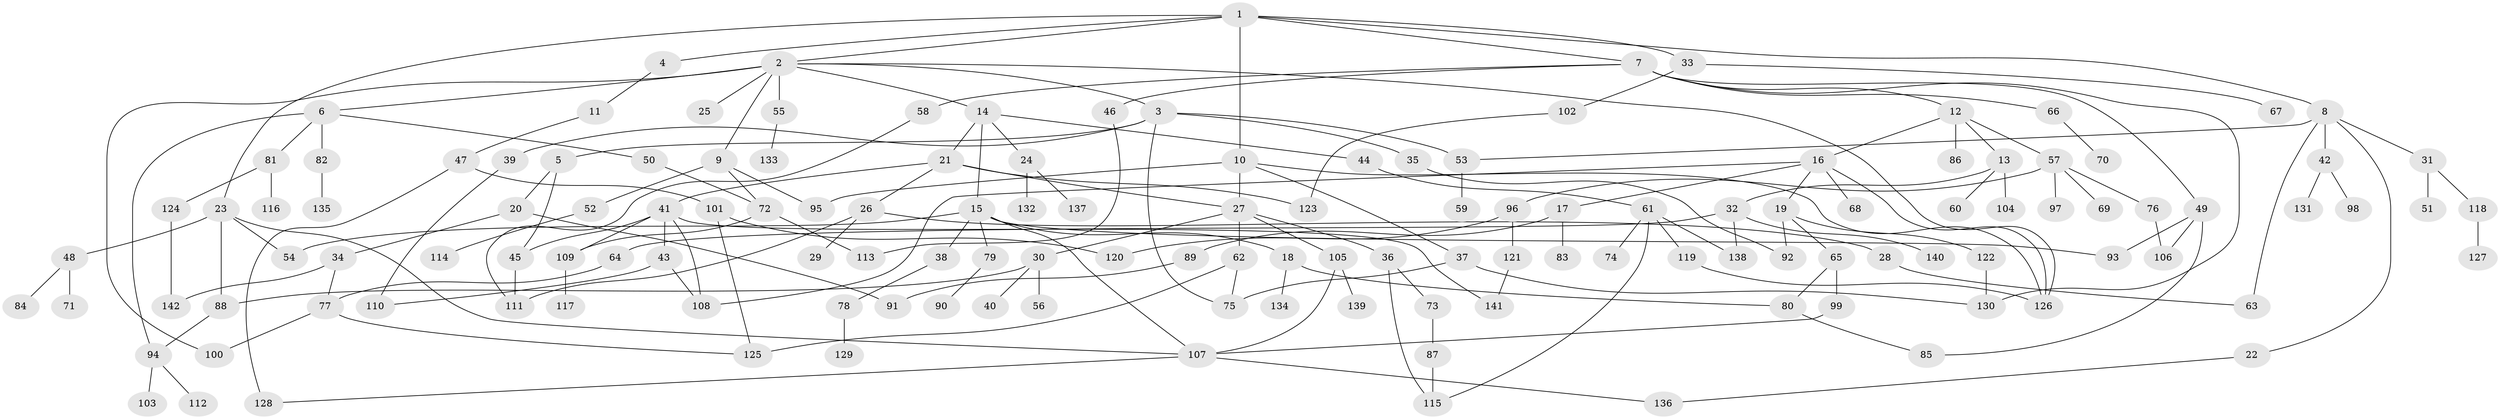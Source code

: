 // Generated by graph-tools (version 1.1) at 2025/00/03/09/25 03:00:57]
// undirected, 142 vertices, 186 edges
graph export_dot {
graph [start="1"]
  node [color=gray90,style=filled];
  1;
  2;
  3;
  4;
  5;
  6;
  7;
  8;
  9;
  10;
  11;
  12;
  13;
  14;
  15;
  16;
  17;
  18;
  19;
  20;
  21;
  22;
  23;
  24;
  25;
  26;
  27;
  28;
  29;
  30;
  31;
  32;
  33;
  34;
  35;
  36;
  37;
  38;
  39;
  40;
  41;
  42;
  43;
  44;
  45;
  46;
  47;
  48;
  49;
  50;
  51;
  52;
  53;
  54;
  55;
  56;
  57;
  58;
  59;
  60;
  61;
  62;
  63;
  64;
  65;
  66;
  67;
  68;
  69;
  70;
  71;
  72;
  73;
  74;
  75;
  76;
  77;
  78;
  79;
  80;
  81;
  82;
  83;
  84;
  85;
  86;
  87;
  88;
  89;
  90;
  91;
  92;
  93;
  94;
  95;
  96;
  97;
  98;
  99;
  100;
  101;
  102;
  103;
  104;
  105;
  106;
  107;
  108;
  109;
  110;
  111;
  112;
  113;
  114;
  115;
  116;
  117;
  118;
  119;
  120;
  121;
  122;
  123;
  124;
  125;
  126;
  127;
  128;
  129;
  130;
  131;
  132;
  133;
  134;
  135;
  136;
  137;
  138;
  139;
  140;
  141;
  142;
  1 -- 2;
  1 -- 4;
  1 -- 7;
  1 -- 8;
  1 -- 10;
  1 -- 23;
  1 -- 33;
  2 -- 3;
  2 -- 6;
  2 -- 9;
  2 -- 14;
  2 -- 25;
  2 -- 55;
  2 -- 100;
  2 -- 126;
  3 -- 5;
  3 -- 35;
  3 -- 39;
  3 -- 53;
  3 -- 75;
  4 -- 11;
  5 -- 20;
  5 -- 45;
  6 -- 50;
  6 -- 81;
  6 -- 82;
  6 -- 94;
  7 -- 12;
  7 -- 46;
  7 -- 49;
  7 -- 58;
  7 -- 66;
  7 -- 130;
  8 -- 22;
  8 -- 31;
  8 -- 42;
  8 -- 63;
  8 -- 53;
  9 -- 52;
  9 -- 72;
  9 -- 95;
  10 -- 27;
  10 -- 37;
  10 -- 95;
  10 -- 126;
  11 -- 47;
  12 -- 13;
  12 -- 16;
  12 -- 57;
  12 -- 86;
  13 -- 32;
  13 -- 60;
  13 -- 104;
  14 -- 15;
  14 -- 21;
  14 -- 24;
  14 -- 44;
  15 -- 18;
  15 -- 38;
  15 -- 79;
  15 -- 54;
  15 -- 107;
  15 -- 93;
  16 -- 17;
  16 -- 19;
  16 -- 68;
  16 -- 108;
  16 -- 126;
  17 -- 83;
  17 -- 89;
  18 -- 134;
  18 -- 80;
  19 -- 65;
  19 -- 122;
  19 -- 92;
  20 -- 34;
  20 -- 91;
  21 -- 26;
  21 -- 41;
  21 -- 123;
  21 -- 27;
  22 -- 136;
  23 -- 48;
  23 -- 54;
  23 -- 88;
  23 -- 107;
  24 -- 132;
  24 -- 137;
  26 -- 28;
  26 -- 29;
  26 -- 111;
  27 -- 30;
  27 -- 36;
  27 -- 62;
  27 -- 105;
  28 -- 63;
  30 -- 40;
  30 -- 56;
  30 -- 88;
  31 -- 51;
  31 -- 118;
  32 -- 64;
  32 -- 138;
  32 -- 140;
  33 -- 67;
  33 -- 102;
  34 -- 77;
  34 -- 142;
  35 -- 92;
  36 -- 73;
  36 -- 115;
  37 -- 75;
  37 -- 130;
  38 -- 78;
  39 -- 110;
  41 -- 43;
  41 -- 109;
  41 -- 141;
  41 -- 108;
  41 -- 45;
  42 -- 98;
  42 -- 131;
  43 -- 110;
  43 -- 108;
  44 -- 61;
  45 -- 111;
  46 -- 113;
  47 -- 101;
  47 -- 128;
  48 -- 71;
  48 -- 84;
  49 -- 85;
  49 -- 93;
  49 -- 106;
  50 -- 72;
  52 -- 114;
  53 -- 59;
  55 -- 133;
  57 -- 69;
  57 -- 76;
  57 -- 96;
  57 -- 97;
  58 -- 111;
  61 -- 74;
  61 -- 119;
  61 -- 115;
  61 -- 138;
  62 -- 75;
  62 -- 125;
  64 -- 77;
  65 -- 80;
  65 -- 99;
  66 -- 70;
  72 -- 113;
  72 -- 109;
  73 -- 87;
  76 -- 106;
  77 -- 100;
  77 -- 125;
  78 -- 129;
  79 -- 90;
  80 -- 85;
  81 -- 116;
  81 -- 124;
  82 -- 135;
  87 -- 115;
  88 -- 94;
  89 -- 91;
  94 -- 103;
  94 -- 112;
  96 -- 120;
  96 -- 121;
  99 -- 107;
  101 -- 125;
  101 -- 120;
  102 -- 123;
  105 -- 139;
  105 -- 107;
  107 -- 128;
  107 -- 136;
  109 -- 117;
  118 -- 127;
  119 -- 126;
  121 -- 141;
  122 -- 130;
  124 -- 142;
}

